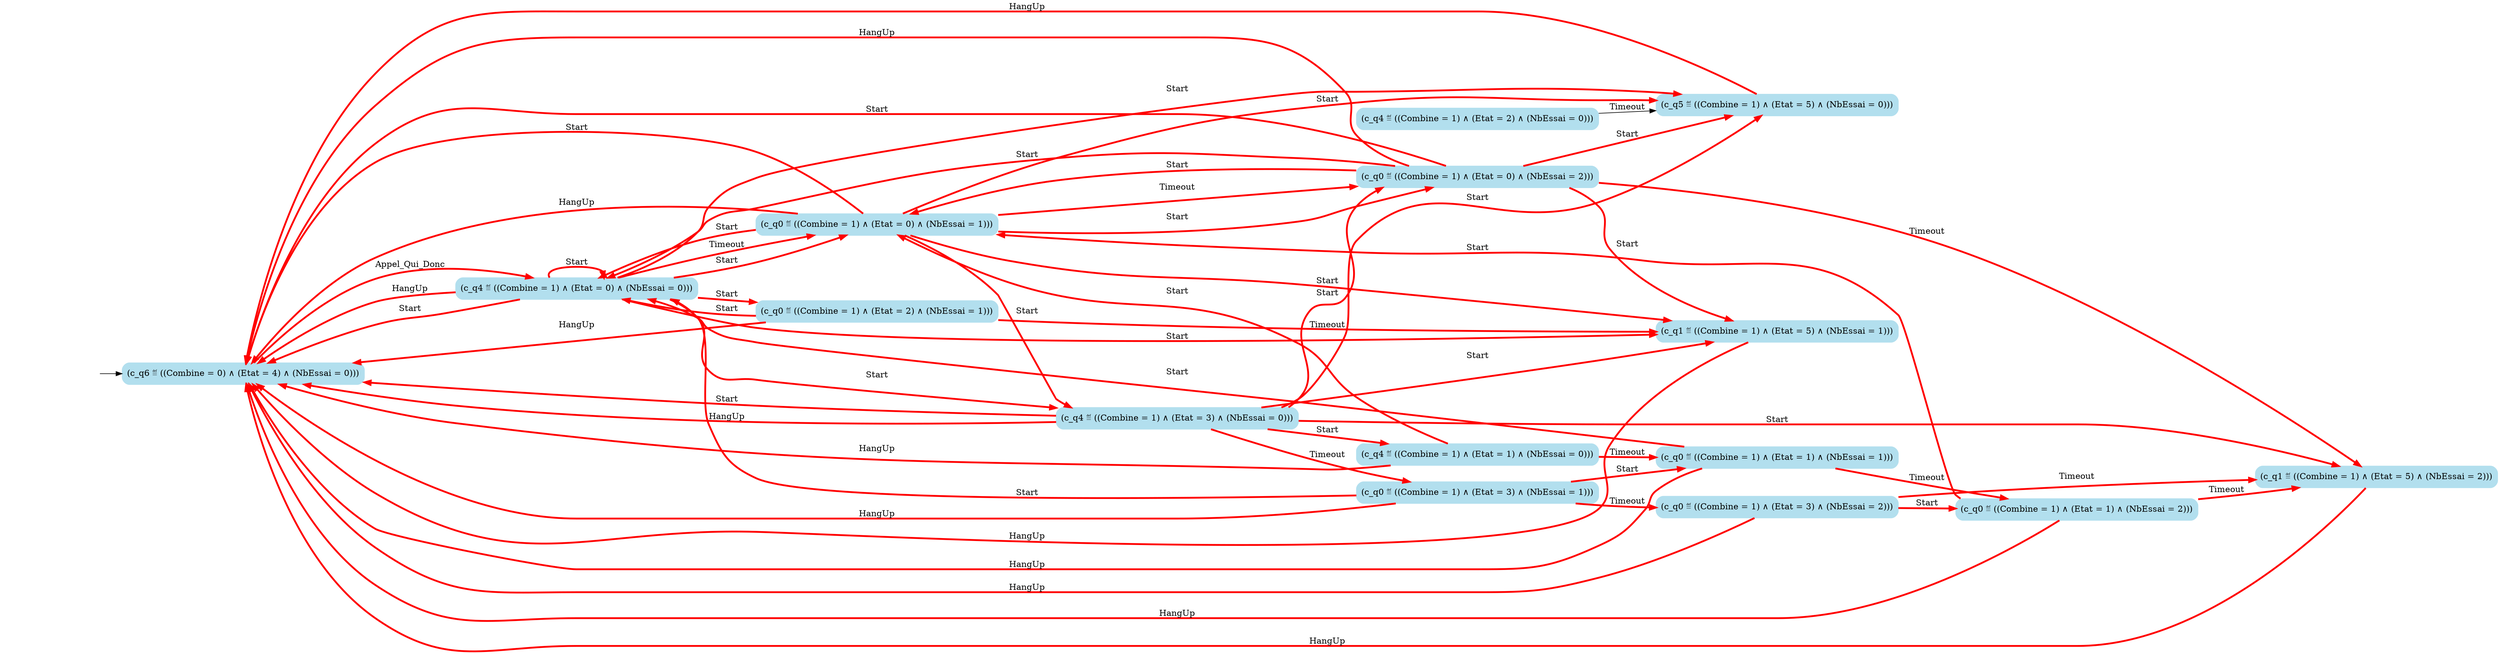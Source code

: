 digraph G {

	rankdir = LR;

	start_c_q6_111[style=invisible];

	node[shape=box, style="rounded, filled", color=lightblue2];

	c_q5_109[label="(c_q5 ≝ ((Combine = 1) ∧ (Etat = 5) ∧ (NbEssai = 0)))"];
	c_q0_96[label="(c_q0 ≝ ((Combine = 1) ∧ (Etat = 0) ∧ (NbEssai = 1)))"];
	c_q0_64[label="(c_q0 ≝ ((Combine = 1) ∧ (Etat = 3) ∧ (NbEssai = 1)))"];
	c_q0_92[label="(c_q0 ≝ ((Combine = 1) ∧ (Etat = 1) ∧ (NbEssai = 2)))"];
	c_q0_60[label="(c_q0 ≝ ((Combine = 1) ∧ (Etat = 2) ∧ (NbEssai = 1)))"];
	c_q0_86[label="(c_q0 ≝ ((Combine = 1) ∧ (Etat = 3) ∧ (NbEssai = 2)))"];
	c_q0_80[label="(c_q0 ≝ ((Combine = 1) ∧ (Etat = 1) ∧ (NbEssai = 1)))"];
	c_q0_110[label="(c_q0 ≝ ((Combine = 1) ∧ (Etat = 0) ∧ (NbEssai = 2)))"];
	c_q4_74[label="(c_q4 ≝ ((Combine = 1) ∧ (Etat = 1) ∧ (NbEssai = 0)))"];
	c_q6_111[label="(c_q6 ≝ ((Combine = 0) ∧ (Etat = 4) ∧ (NbEssai = 0)))"];
	c_q4_36[label="(c_q4 ≝ ((Combine = 1) ∧ (Etat = 2) ∧ (NbEssai = 0)))"];
	c_q4_106[label="(c_q4 ≝ ((Combine = 1) ∧ (Etat = 0) ∧ (NbEssai = 0)))"];
	c_q1_91[label="(c_q1 ≝ ((Combine = 1) ∧ (Etat = 5) ∧ (NbEssai = 2)))"];
	c_q4_95[label="(c_q4 ≝ ((Combine = 1) ∧ (Etat = 3) ∧ (NbEssai = 0)))"];
	c_q1_103[label="(c_q1 ≝ ((Combine = 1) ∧ (Etat = 5) ∧ (NbEssai = 1)))"];

	start_c_q6_111 -> c_q6_111;
	c_q6_111 -> c_q4_106[label="Appel_Qui_Donc", penwidth=3, color=red];
	c_q0_64 -> c_q0_80[label="Start", penwidth=3, color=red];
	c_q0_96 -> c_q0_110[label="Timeout", penwidth=3, color=red];
	c_q0_96 -> c_q1_103[label="Start", penwidth=3, color=red];
	c_q0_110 -> c_q1_91[label="Timeout", penwidth=3, color=red];
	c_q0_64 -> c_q4_106[label="Start", penwidth=3, color=red];
	c_q0_96 -> c_q5_109[label="Start", penwidth=3, color=red];
	c_q0_96 -> c_q6_111[label="Start", penwidth=3, color=red];
	c_q0_96 -> c_q6_111[label="HangUp", penwidth=3, color=red];
	c_q1_91 -> c_q6_111[label="HangUp", penwidth=3, color=red];
	c_q4_106 -> c_q4_95[label="Start", penwidth=3, color=red];
	c_q4_106 -> c_q4_106[label="Start", penwidth=3, color=red];
	c_q4_95 -> c_q0_110[label="Start", penwidth=3, color=red];
	c_q4_106 -> c_q0_60[label="Start", penwidth=3, color=red];
	c_q4_95 -> c_q0_64[label="Timeout", penwidth=3, color=red];
	c_q4_95 -> c_q1_103[label="Start", penwidth=3, color=red];
	c_q4_95 -> c_q1_91[label="Start", penwidth=3, color=red];
	c_q4_95 -> c_q5_109[label="Start", penwidth=3, color=red];
	c_q4_36 -> c_q5_109[label="Timeout"];
	c_q4_95 -> c_q6_111[label="Start", penwidth=3, color=red];
	c_q4_95 -> c_q6_111[label="HangUp", penwidth=3, color=red];
	c_q5_109 -> c_q6_111[label="HangUp", penwidth=3, color=red];
	c_q4_106 -> c_q0_96[label="Start", penwidth=3, color=red];
	c_q4_106 -> c_q0_96[label="Timeout", penwidth=3, color=red];
	c_q4_106 -> c_q6_111[label="HangUp", penwidth=3, color=red];
	c_q4_95 -> c_q4_74[label="Start", penwidth=3, color=red];
	c_q0_110 -> c_q0_96[label="Start", penwidth=3, color=red];
	c_q0_110 -> c_q6_111[label="HangUp", penwidth=3, color=red];
	c_q0_60 -> c_q4_106[label="Start", penwidth=3, color=red];
	c_q0_60 -> c_q1_103[label="Timeout", penwidth=3, color=red];
	c_q0_60 -> c_q6_111[label="HangUp", penwidth=3, color=red];
	c_q0_64 -> c_q0_86[label="Timeout", penwidth=3, color=red];
	c_q0_64 -> c_q6_111[label="HangUp", penwidth=3, color=red];
	c_q1_103 -> c_q6_111[label="HangUp", penwidth=3, color=red];
	c_q0_96 -> c_q4_106[label="Start", penwidth=3, color=red];
	c_q4_74 -> c_q0_96[label="Start", penwidth=3, color=red];
	c_q4_74 -> c_q0_80[label="Timeout", penwidth=3, color=red];
	c_q4_74 -> c_q6_111[label="HangUp", penwidth=3, color=red];
	c_q0_80 -> c_q4_106[label="Start", penwidth=3, color=red];
	c_q0_80 -> c_q0_92[label="Timeout", penwidth=3, color=red];
	c_q0_80 -> c_q6_111[label="HangUp", penwidth=3, color=red];
	c_q0_86 -> c_q0_92[label="Start", penwidth=3, color=red];
	c_q0_86 -> c_q1_91[label="Timeout", penwidth=3, color=red];
	c_q0_86 -> c_q6_111[label="HangUp", penwidth=3, color=red];
	c_q0_92 -> c_q0_96[label="Start", penwidth=3, color=red];
	c_q0_92 -> c_q1_91[label="Timeout", penwidth=3, color=red];
	c_q0_92 -> c_q6_111[label="HangUp", penwidth=3, color=red];
	c_q0_96 -> c_q4_95[label="Start", penwidth=3, color=red];
	c_q0_96 -> c_q0_110[label="Start", penwidth=3, color=red];
	c_q0_110 -> c_q1_103[label="Start", penwidth=3, color=red];
	c_q0_110 -> c_q4_106[label="Start", penwidth=3, color=red];
	c_q4_106 -> c_q1_103[label="Start", penwidth=3, color=red];
	c_q4_106 -> c_q5_109[label="Start", penwidth=3, color=red];
	c_q4_106 -> c_q6_111[label="Start", penwidth=3, color=red];
	c_q0_110 -> c_q5_109[label="Start", penwidth=3, color=red];
	c_q0_110 -> c_q6_111[label="Start", penwidth=3, color=red];

}